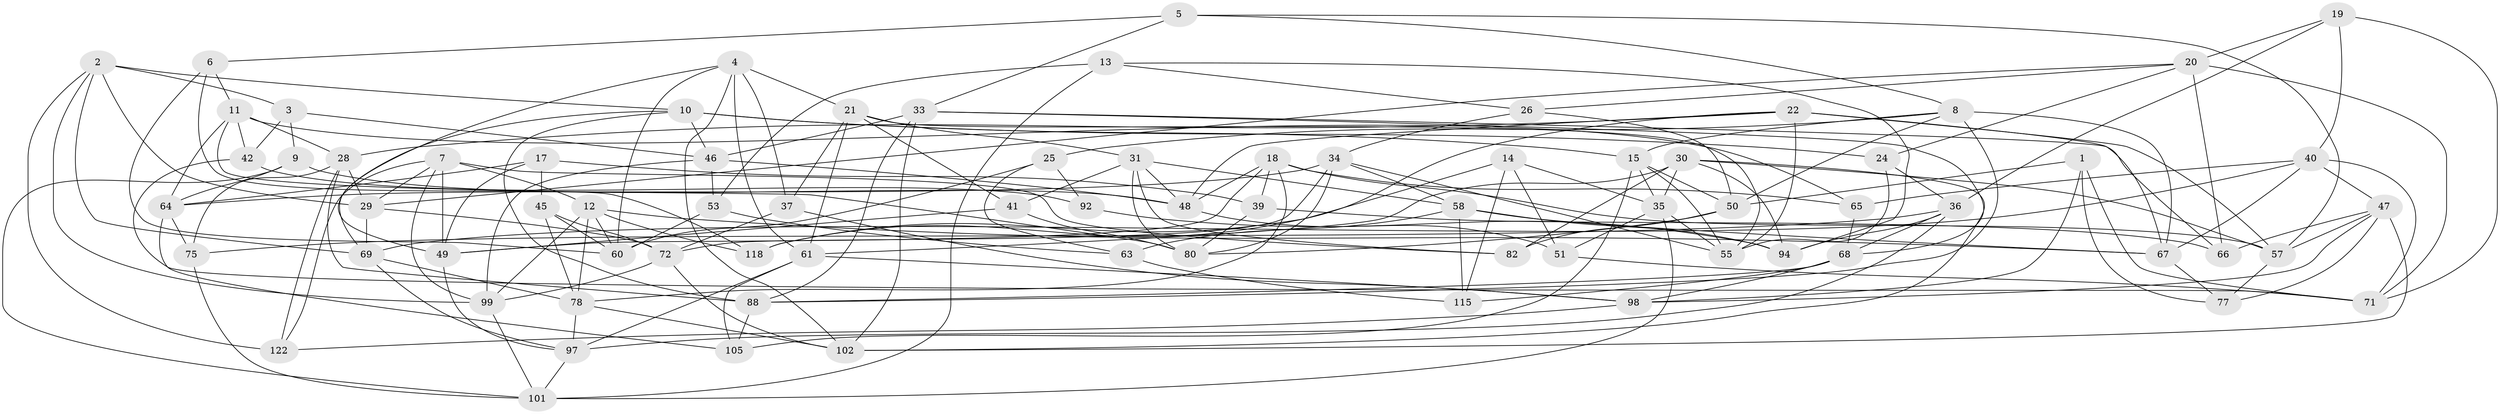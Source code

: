 // Generated by graph-tools (version 1.1) at 2025/24/03/03/25 07:24:28]
// undirected, 76 vertices, 197 edges
graph export_dot {
graph [start="1"]
  node [color=gray90,style=filled];
  1;
  2 [super="+62"];
  3;
  4 [super="+16"];
  5;
  6;
  7 [super="+114"];
  8 [super="+27"];
  9;
  10 [super="+32"];
  11 [super="+23"];
  12 [super="+52"];
  13;
  14;
  15 [super="+59"];
  17;
  18 [super="+43"];
  19;
  20 [super="+89"];
  21 [super="+112"];
  22 [super="+70"];
  24;
  25;
  26;
  28 [super="+54"];
  29 [super="+91"];
  30 [super="+93"];
  31 [super="+44"];
  33 [super="+111"];
  34 [super="+100"];
  35 [super="+106"];
  36 [super="+38"];
  37;
  39;
  40 [super="+56"];
  41;
  42;
  45;
  46 [super="+73"];
  47 [super="+96"];
  48 [super="+76"];
  49 [super="+79"];
  50 [super="+85"];
  51;
  53;
  55 [super="+104"];
  57 [super="+95"];
  58 [super="+109"];
  60 [super="+90"];
  61 [super="+81"];
  63;
  64 [super="+116"];
  65;
  66;
  67 [super="+84"];
  68 [super="+86"];
  69 [super="+83"];
  71 [super="+74"];
  72 [super="+108"];
  75;
  77;
  78 [super="+87"];
  80 [super="+103"];
  82;
  88 [super="+121"];
  92;
  94 [super="+110"];
  97 [super="+117"];
  98 [super="+119"];
  99 [super="+107"];
  101 [super="+120"];
  102 [super="+113"];
  105;
  115;
  118;
  122;
  1 -- 50;
  1 -- 77;
  1 -- 71;
  1 -- 98;
  2 -- 69;
  2 -- 99;
  2 -- 10;
  2 -- 3;
  2 -- 122;
  2 -- 29;
  3 -- 42;
  3 -- 9;
  3 -- 46;
  4 -- 37;
  4 -- 21;
  4 -- 49;
  4 -- 61;
  4 -- 102;
  4 -- 60;
  5 -- 8;
  5 -- 6;
  5 -- 57;
  5 -- 33;
  6 -- 118;
  6 -- 11;
  6 -- 60;
  7 -- 29;
  7 -- 122;
  7 -- 82;
  7 -- 12;
  7 -- 49;
  7 -- 99;
  8 -- 25;
  8 -- 50;
  8 -- 15;
  8 -- 88;
  8 -- 67;
  9 -- 48;
  9 -- 64;
  9 -- 101;
  10 -- 24;
  10 -- 88;
  10 -- 15;
  10 -- 69;
  10 -- 46;
  11 -- 65;
  11 -- 80;
  11 -- 28;
  11 -- 64;
  11 -- 42;
  12 -- 99;
  12 -- 78;
  12 -- 67;
  12 -- 118;
  12 -- 60;
  13 -- 94;
  13 -- 26;
  13 -- 53;
  13 -- 101;
  14 -- 51;
  14 -- 115;
  14 -- 118;
  14 -- 35;
  15 -- 35;
  15 -- 105;
  15 -- 55;
  15 -- 50;
  17 -- 45;
  17 -- 39;
  17 -- 64;
  17 -- 49;
  18 -- 49;
  18 -- 78;
  18 -- 65;
  18 -- 57;
  18 -- 39;
  18 -- 48;
  19 -- 20;
  19 -- 36;
  19 -- 40;
  19 -- 71;
  20 -- 29;
  20 -- 71;
  20 -- 24;
  20 -- 66;
  20 -- 26;
  21 -- 41;
  21 -- 31;
  21 -- 61;
  21 -- 37;
  21 -- 55;
  22 -- 55;
  22 -- 67;
  22 -- 57;
  22 -- 48;
  22 -- 118;
  22 -- 28;
  24 -- 36;
  24 -- 55;
  25 -- 60;
  25 -- 92;
  25 -- 63;
  26 -- 50;
  26 -- 34;
  28 -- 75;
  28 -- 88;
  28 -- 122;
  28 -- 29;
  29 -- 69;
  29 -- 72;
  30 -- 61;
  30 -- 35;
  30 -- 82;
  30 -- 102;
  30 -- 94;
  30 -- 57;
  31 -- 82;
  31 -- 80;
  31 -- 48;
  31 -- 41;
  31 -- 58;
  33 -- 102;
  33 -- 88;
  33 -- 68;
  33 -- 66;
  33 -- 46;
  34 -- 55;
  34 -- 80;
  34 -- 64;
  34 -- 72;
  34 -- 58;
  35 -- 55;
  35 -- 51;
  35 -- 101;
  36 -- 97;
  36 -- 75;
  36 -- 94;
  36 -- 68;
  37 -- 98;
  37 -- 72;
  39 -- 66;
  39 -- 80;
  40 -- 71;
  40 -- 67;
  40 -- 65;
  40 -- 69;
  40 -- 47;
  41 -- 49;
  41 -- 80;
  42 -- 92;
  42 -- 71;
  45 -- 72;
  45 -- 60;
  45 -- 78;
  46 -- 48;
  46 -- 99;
  46 -- 53;
  47 -- 77;
  47 -- 66;
  47 -- 57;
  47 -- 98;
  47 -- 102;
  48 -- 51;
  49 -- 97;
  50 -- 80;
  50 -- 82;
  51 -- 71;
  53 -- 60;
  53 -- 63;
  57 -- 77;
  58 -- 94;
  58 -- 63;
  58 -- 115;
  58 -- 67;
  61 -- 98;
  61 -- 105;
  61 -- 97;
  63 -- 115;
  64 -- 75;
  64 -- 105;
  65 -- 68;
  67 -- 77;
  68 -- 115;
  68 -- 98;
  68 -- 88;
  69 -- 78;
  69 -- 97;
  72 -- 102;
  72 -- 99;
  75 -- 101;
  78 -- 102;
  78 -- 97;
  88 -- 105;
  92 -- 94 [weight=2];
  97 -- 101;
  98 -- 122;
  99 -- 101;
}

